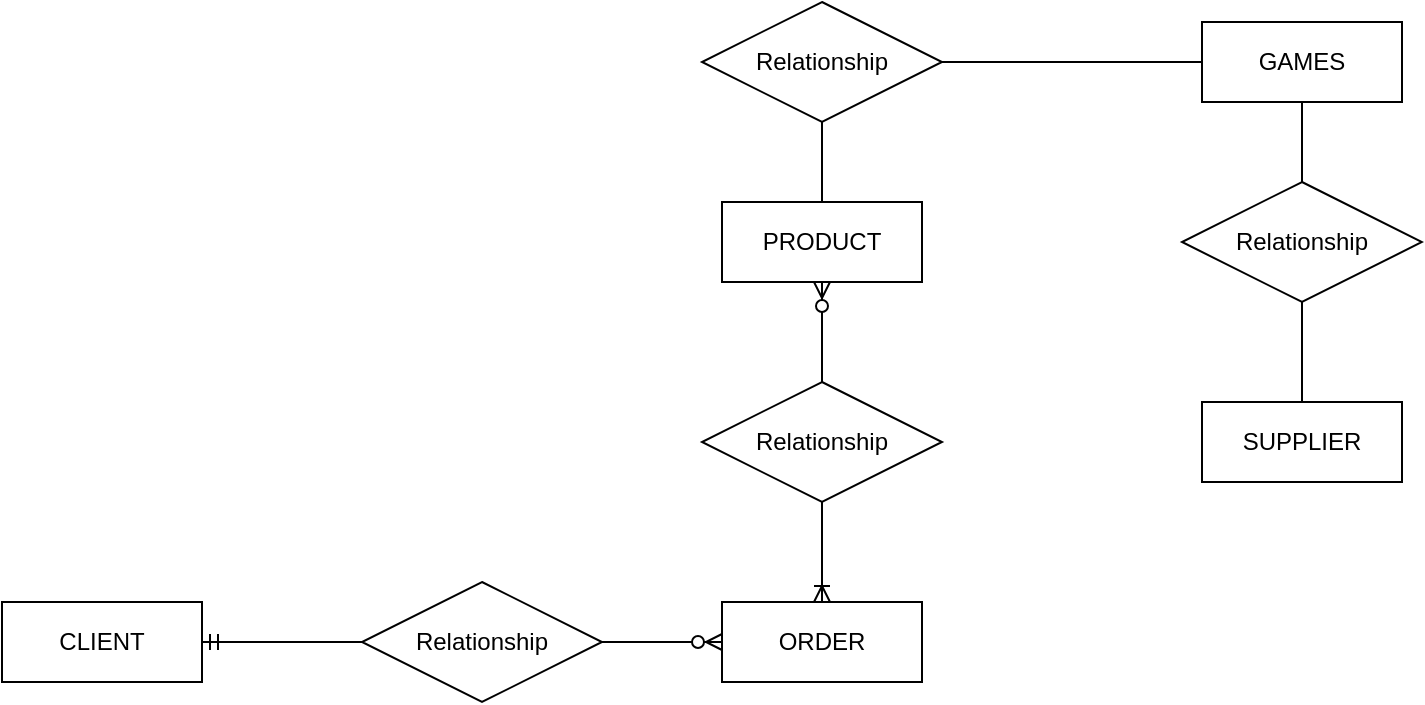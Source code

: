 <mxfile version="12.7.9" type="github"><diagram id="-22iQLt6JEZeVymPzNmZ" name="Page-1"><mxGraphModel dx="1208" dy="1157" grid="1" gridSize="10" guides="1" tooltips="1" connect="1" arrows="1" fold="1" page="1" pageScale="1" pageWidth="850" pageHeight="1100" math="0" shadow="0"><root><mxCell id="0"/><mxCell id="1" parent="0"/><mxCell id="7V_DKtwTaPqku_aeEaL0-6" value="CLIENT" style="whiteSpace=wrap;html=1;align=center;" vertex="1" parent="1"><mxGeometry x="40" y="730" width="100" height="40" as="geometry"/></mxCell><mxCell id="7V_DKtwTaPqku_aeEaL0-7" value="SUPPLIER" style="rounded=0;arcSize=10;whiteSpace=wrap;html=1;align=center;" vertex="1" parent="1"><mxGeometry x="640" y="630" width="100" height="40" as="geometry"/></mxCell><mxCell id="7V_DKtwTaPqku_aeEaL0-9" value="ORDER" style="rounded=0;arcSize=10;whiteSpace=wrap;html=1;align=center;" vertex="1" parent="1"><mxGeometry x="400" y="730" width="100" height="40" as="geometry"/></mxCell><mxCell id="7V_DKtwTaPqku_aeEaL0-10" value="PRODUCT&lt;span style=&quot;color: rgba(0 , 0 , 0 , 0) ; font-family: monospace ; font-size: 0px ; white-space: nowrap&quot;&gt;%3CmxGraphModel%3E%3Croot%3E%3CmxCell%20id%3D%220%22%2F%3E%3CmxCell%20id%3D%221%22%20parent%3D%220%22%2F%3E%3CmxCell%20id%3D%222%22%20value%3D%22ORDER%22%20style%3D%22rounded%3D1%3BarcSize%3D10%3BwhiteSpace%3Dwrap%3Bhtml%3D1%3Balign%3Dcenter%3B%22%20vertex%3D%221%22%20parent%3D%221%22%3E%3CmxGeometry%20x%3D%22230%22%20y%3D%22310%22%20width%3D%22100%22%20height%3D%2240%22%20as%3D%22geometry%22%2F%3E%3C%2FmxCell%3E%3C%2Froot%3E%3C%2FmxGraphModel%3E&lt;/span&gt;" style="rounded=0;arcSize=10;whiteSpace=wrap;html=1;align=center;" vertex="1" parent="1"><mxGeometry x="400" y="530" width="100" height="40" as="geometry"/></mxCell><mxCell id="7V_DKtwTaPqku_aeEaL0-11" value="GAMES" style="rounded=0;arcSize=10;whiteSpace=wrap;html=1;align=center;" vertex="1" parent="1"><mxGeometry x="640" y="440" width="100" height="40" as="geometry"/></mxCell><mxCell id="7V_DKtwTaPqku_aeEaL0-12" value="Relationship" style="shape=rhombus;perimeter=rhombusPerimeter;whiteSpace=wrap;html=1;align=center;rounded=0;" vertex="1" parent="1"><mxGeometry x="220" y="720" width="120" height="60" as="geometry"/></mxCell><mxCell id="7V_DKtwTaPqku_aeEaL0-17" value="" style="edgeStyle=entityRelationEdgeStyle;fontSize=12;html=1;endArrow=ERzeroToMany;endFill=1;entryX=0;entryY=0.5;entryDx=0;entryDy=0;exitX=1;exitY=0.5;exitDx=0;exitDy=0;" edge="1" parent="1" source="7V_DKtwTaPqku_aeEaL0-12" target="7V_DKtwTaPqku_aeEaL0-9"><mxGeometry width="100" height="100" relative="1" as="geometry"><mxPoint x="330" y="970" as="sourcePoint"/><mxPoint x="430" y="870" as="targetPoint"/></mxGeometry></mxCell><mxCell id="7V_DKtwTaPqku_aeEaL0-19" value="" style="endArrow=none;html=1;rounded=0;exitX=1;exitY=0.5;exitDx=0;exitDy=0;entryX=0;entryY=0.5;entryDx=0;entryDy=0;startArrow=ERmandOne;startFill=0;" edge="1" parent="1" source="7V_DKtwTaPqku_aeEaL0-6" target="7V_DKtwTaPqku_aeEaL0-12"><mxGeometry relative="1" as="geometry"><mxPoint x="240" y="920" as="sourcePoint"/><mxPoint x="400" y="920" as="targetPoint"/></mxGeometry></mxCell><mxCell id="7V_DKtwTaPqku_aeEaL0-27" value="Relationship" style="shape=rhombus;perimeter=rhombusPerimeter;whiteSpace=wrap;html=1;align=center;rounded=0;" vertex="1" parent="1"><mxGeometry x="390" y="620" width="120" height="60" as="geometry"/></mxCell><mxCell id="7V_DKtwTaPqku_aeEaL0-28" value="Relationship" style="shape=rhombus;perimeter=rhombusPerimeter;whiteSpace=wrap;html=1;align=center;rounded=0;" vertex="1" parent="1"><mxGeometry x="390" y="430" width="120" height="60" as="geometry"/></mxCell><mxCell id="7V_DKtwTaPqku_aeEaL0-29" value="Relationship" style="shape=rhombus;perimeter=rhombusPerimeter;whiteSpace=wrap;html=1;align=center;rounded=0;" vertex="1" parent="1"><mxGeometry x="630" y="520" width="120" height="60" as="geometry"/></mxCell><mxCell id="7V_DKtwTaPqku_aeEaL0-30" value="" style="endArrow=ERzeroToMany;html=1;rounded=0;entryX=0.5;entryY=1;entryDx=0;entryDy=0;exitX=0.5;exitY=0;exitDx=0;exitDy=0;endFill=1;" edge="1" parent="1" source="7V_DKtwTaPqku_aeEaL0-27" target="7V_DKtwTaPqku_aeEaL0-10"><mxGeometry relative="1" as="geometry"><mxPoint x="340" y="590" as="sourcePoint"/><mxPoint x="500" y="590" as="targetPoint"/></mxGeometry></mxCell><mxCell id="7V_DKtwTaPqku_aeEaL0-31" value="" style="endArrow=none;html=1;rounded=0;exitX=0.5;exitY=0;exitDx=0;exitDy=0;startArrow=ERoneToMany;startFill=0;" edge="1" parent="1" source="7V_DKtwTaPqku_aeEaL0-9"><mxGeometry relative="1" as="geometry"><mxPoint x="460" y="630" as="sourcePoint"/><mxPoint x="450" y="680" as="targetPoint"/></mxGeometry></mxCell><mxCell id="7V_DKtwTaPqku_aeEaL0-32" value="" style="endArrow=none;html=1;rounded=0;entryX=0.5;entryY=1;entryDx=0;entryDy=0;exitX=0.5;exitY=0;exitDx=0;exitDy=0;" edge="1" parent="1" source="7V_DKtwTaPqku_aeEaL0-10" target="7V_DKtwTaPqku_aeEaL0-28"><mxGeometry relative="1" as="geometry"><mxPoint x="470" y="640" as="sourcePoint"/><mxPoint x="470" y="590" as="targetPoint"/></mxGeometry></mxCell><mxCell id="7V_DKtwTaPqku_aeEaL0-33" value="" style="endArrow=none;html=1;rounded=0;entryX=0;entryY=0.5;entryDx=0;entryDy=0;" edge="1" parent="1" source="7V_DKtwTaPqku_aeEaL0-28" target="7V_DKtwTaPqku_aeEaL0-11"><mxGeometry relative="1" as="geometry"><mxPoint x="480" y="650" as="sourcePoint"/><mxPoint x="480" y="600" as="targetPoint"/></mxGeometry></mxCell><mxCell id="7V_DKtwTaPqku_aeEaL0-34" value="" style="endArrow=none;html=1;rounded=0;entryX=0.5;entryY=1;entryDx=0;entryDy=0;exitX=0.5;exitY=0;exitDx=0;exitDy=0;" edge="1" parent="1" source="7V_DKtwTaPqku_aeEaL0-29" target="7V_DKtwTaPqku_aeEaL0-11"><mxGeometry relative="1" as="geometry"><mxPoint x="490" y="660" as="sourcePoint"/><mxPoint x="490" y="610" as="targetPoint"/></mxGeometry></mxCell><mxCell id="7V_DKtwTaPqku_aeEaL0-35" value="" style="endArrow=none;html=1;rounded=0;entryX=0.5;entryY=1;entryDx=0;entryDy=0;exitX=0.5;exitY=0;exitDx=0;exitDy=0;" edge="1" parent="1" source="7V_DKtwTaPqku_aeEaL0-7" target="7V_DKtwTaPqku_aeEaL0-29"><mxGeometry relative="1" as="geometry"><mxPoint x="500" y="670" as="sourcePoint"/><mxPoint x="500" y="620" as="targetPoint"/></mxGeometry></mxCell></root></mxGraphModel></diagram></mxfile>